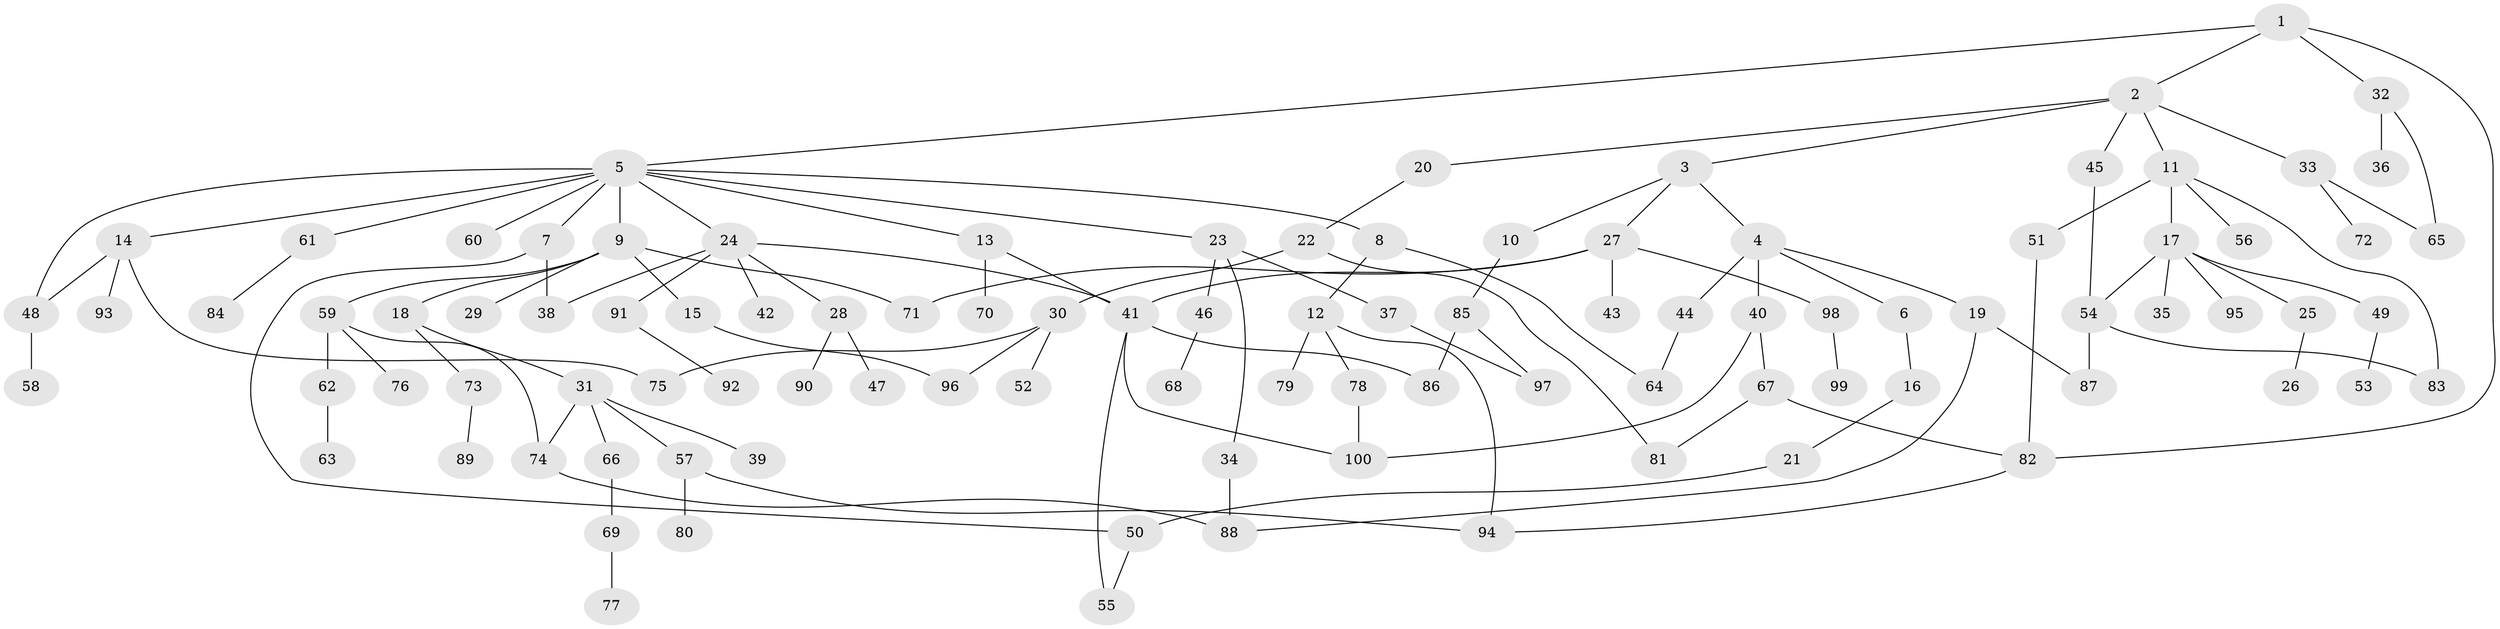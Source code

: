 // Generated by graph-tools (version 1.1) at 2025/11/02/21/25 10:11:06]
// undirected, 100 vertices, 125 edges
graph export_dot {
graph [start="1"]
  node [color=gray90,style=filled];
  1;
  2;
  3;
  4;
  5;
  6;
  7;
  8;
  9;
  10;
  11;
  12;
  13;
  14;
  15;
  16;
  17;
  18;
  19;
  20;
  21;
  22;
  23;
  24;
  25;
  26;
  27;
  28;
  29;
  30;
  31;
  32;
  33;
  34;
  35;
  36;
  37;
  38;
  39;
  40;
  41;
  42;
  43;
  44;
  45;
  46;
  47;
  48;
  49;
  50;
  51;
  52;
  53;
  54;
  55;
  56;
  57;
  58;
  59;
  60;
  61;
  62;
  63;
  64;
  65;
  66;
  67;
  68;
  69;
  70;
  71;
  72;
  73;
  74;
  75;
  76;
  77;
  78;
  79;
  80;
  81;
  82;
  83;
  84;
  85;
  86;
  87;
  88;
  89;
  90;
  91;
  92;
  93;
  94;
  95;
  96;
  97;
  98;
  99;
  100;
  1 -- 2;
  1 -- 5;
  1 -- 32;
  1 -- 82;
  2 -- 3;
  2 -- 11;
  2 -- 20;
  2 -- 33;
  2 -- 45;
  3 -- 4;
  3 -- 10;
  3 -- 27;
  4 -- 6;
  4 -- 19;
  4 -- 40;
  4 -- 44;
  5 -- 7;
  5 -- 8;
  5 -- 9;
  5 -- 13;
  5 -- 14;
  5 -- 23;
  5 -- 24;
  5 -- 60;
  5 -- 61;
  5 -- 48;
  6 -- 16;
  7 -- 50;
  7 -- 38;
  8 -- 12;
  8 -- 64;
  9 -- 15;
  9 -- 18;
  9 -- 29;
  9 -- 59;
  9 -- 71;
  10 -- 85;
  11 -- 17;
  11 -- 51;
  11 -- 56;
  11 -- 83;
  12 -- 78;
  12 -- 79;
  12 -- 94;
  13 -- 41;
  13 -- 70;
  14 -- 48;
  14 -- 93;
  14 -- 75;
  15 -- 96;
  16 -- 21;
  17 -- 25;
  17 -- 35;
  17 -- 49;
  17 -- 54;
  17 -- 95;
  18 -- 31;
  18 -- 73;
  19 -- 87;
  19 -- 88;
  20 -- 22;
  21 -- 50;
  22 -- 30;
  22 -- 81;
  23 -- 34;
  23 -- 37;
  23 -- 46;
  24 -- 28;
  24 -- 38;
  24 -- 42;
  24 -- 91;
  24 -- 41;
  25 -- 26;
  27 -- 43;
  27 -- 98;
  27 -- 41;
  27 -- 71;
  28 -- 47;
  28 -- 90;
  30 -- 52;
  30 -- 75;
  30 -- 96;
  31 -- 39;
  31 -- 57;
  31 -- 66;
  31 -- 74;
  32 -- 36;
  32 -- 65;
  33 -- 65;
  33 -- 72;
  34 -- 88;
  37 -- 97;
  40 -- 67;
  40 -- 100;
  41 -- 55;
  41 -- 86;
  41 -- 100;
  44 -- 64;
  45 -- 54;
  46 -- 68;
  48 -- 58;
  49 -- 53;
  50 -- 55;
  51 -- 82;
  54 -- 83;
  54 -- 87;
  57 -- 80;
  57 -- 94;
  59 -- 62;
  59 -- 74;
  59 -- 76;
  61 -- 84;
  62 -- 63;
  66 -- 69;
  67 -- 81;
  67 -- 82;
  69 -- 77;
  73 -- 89;
  74 -- 88;
  78 -- 100;
  82 -- 94;
  85 -- 86;
  85 -- 97;
  91 -- 92;
  98 -- 99;
}

